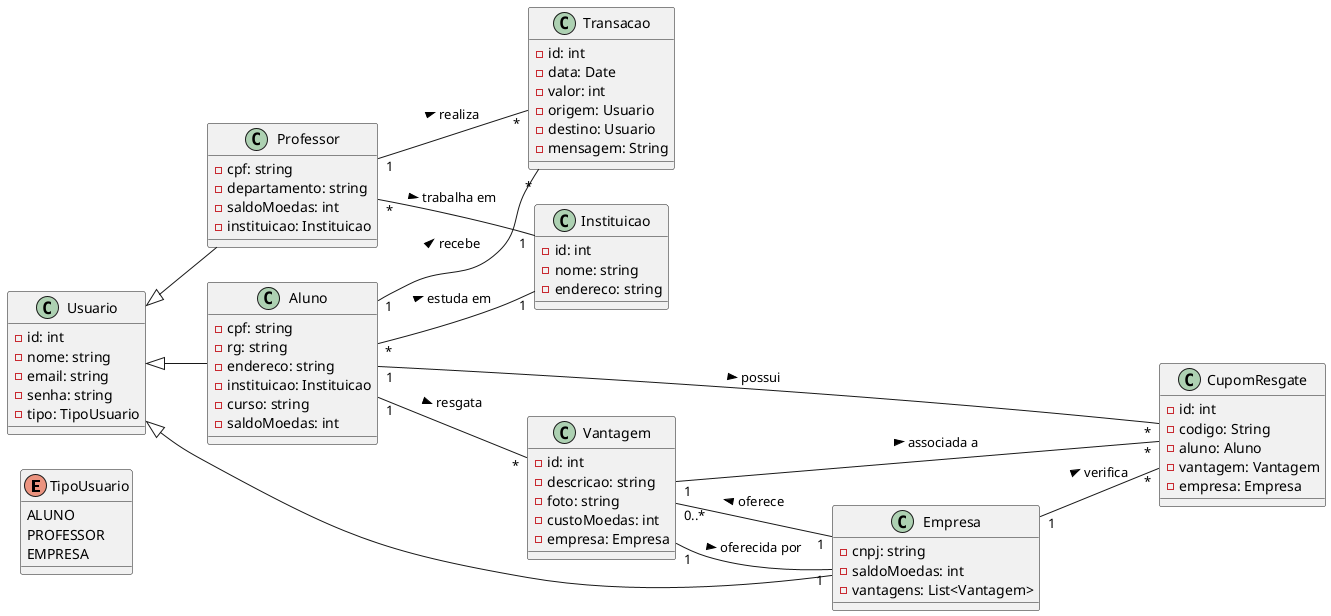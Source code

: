 @startuml Diagrama de classes
left to right direction

enum TipoUsuario {
    ALUNO
    PROFESSOR
    EMPRESA
}

class Usuario {
    - id: int
    - nome: string
    - email: string
    - senha: string
    - tipo: TipoUsuario
}

class Aluno {
    - cpf: string
    - rg: string
    - endereco: string
    - instituicao: Instituicao
    - curso: string
    - saldoMoedas: int
}

class Professor {
    - cpf: string
    - departamento: string
    - saldoMoedas: int
    - instituicao: Instituicao
}

class Empresa {
    - cnpj: string
    - saldoMoedas: int
    - vantagens: List<Vantagem>
}

class Instituicao {
    - id: int
    - nome: string
    - endereco: string
}

class Vantagem {
    - id: int
    - descricao: string
    - foto: string
    - custoMoedas: int
    - empresa: Empresa
}

class CupomResgate {
    - id: int
    - codigo: String
    - aluno: Aluno
    - vantagem: Vantagem
    - empresa: Empresa
}

class Transacao {
    - id: int
    - data: Date
    - valor: int
    - origem: Usuario
    - destino: Usuario
    - mensagem: String
}

Usuario <|-- Aluno
Usuario <|-- Professor
Usuario <|-- Empresa

Aluno "*" -- "1" Instituicao : estuda em >
Professor "*" -- "1" Instituicao : trabalha em >

Empresa "1" -- "0..*" Vantagem : oferece >

Aluno "1" -- "*" Vantagem : resgata >
Aluno "1" -- "*" CupomResgate : possui >
Empresa "1" -- "*" CupomResgate : verifica >

Professor "1" -- "*" Transacao : realiza >
Aluno "1" -- "*" Transacao : recebe >

Vantagem "1" -- "1" Empresa : oferecida por >
Vantagem "1" -- "*" CupomResgate : associada a >

@enduml